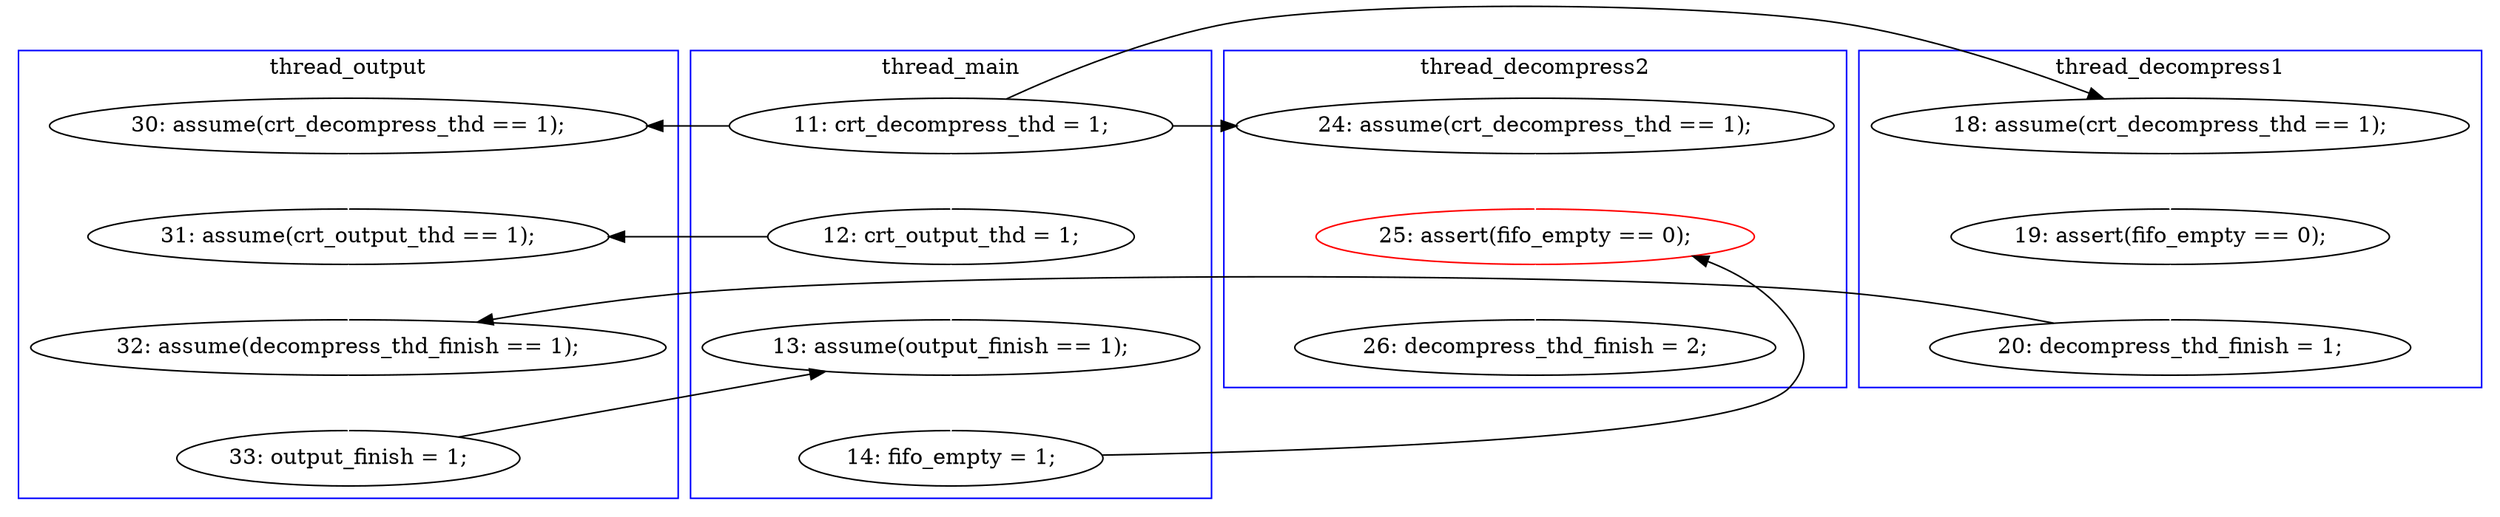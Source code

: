 digraph Counterexample {
	25 -> 28 [color = white, style = solid]
	20 -> 21 [color = black, style = solid, constraint = false]
	11 -> 17 [color = white, style = solid]
	12 -> 17 [color = black, style = solid, constraint = false]
	17 -> 19 [color = white, style = solid]
	19 -> 20 [color = white, style = solid]
	9 -> 11 [color = black, style = solid, constraint = false]
	16 -> 18 [color = white, style = solid]
	14 -> 16 [color = white, style = solid]
	9 -> 12 [color = white, style = solid]
	21 -> 22 [color = white, style = solid]
	9 -> 14 [color = black, style = solid, constraint = false]
	23 -> 25 [color = white, style = solid]
	9 -> 23 [color = black, style = solid, constraint = false]
	12 -> 21 [color = white, style = solid]
	22 -> 25 [color = black, style = solid, constraint = false]
	18 -> 19 [color = black, style = solid, constraint = false]
	subgraph cluster2 {
		label = thread_decompress1
		color = blue
		18  [label = "20: decompress_thd_finish = 1;"]
		14  [label = "18: assume(crt_decompress_thd == 1);"]
		16  [label = "19: assert(fifo_empty == 0);"]
	}
	subgraph cluster3 {
		label = thread_decompress2
		color = blue
		23  [label = "24: assume(crt_decompress_thd == 1);"]
		25  [label = "25: assert(fifo_empty == 0);", color = red]
		28  [label = "26: decompress_thd_finish = 2;"]
	}
	subgraph cluster4 {
		label = thread_output
		color = blue
		19  [label = "32: assume(decompress_thd_finish == 1);"]
		17  [label = "31: assume(crt_output_thd == 1);"]
		11  [label = "30: assume(crt_decompress_thd == 1);"]
		20  [label = "33: output_finish = 1;"]
	}
	subgraph cluster1 {
		label = thread_main
		color = blue
		21  [label = "13: assume(output_finish == 1);"]
		22  [label = "14: fifo_empty = 1;"]
		9  [label = "11: crt_decompress_thd = 1;"]
		12  [label = "12: crt_output_thd = 1;"]
	}
}